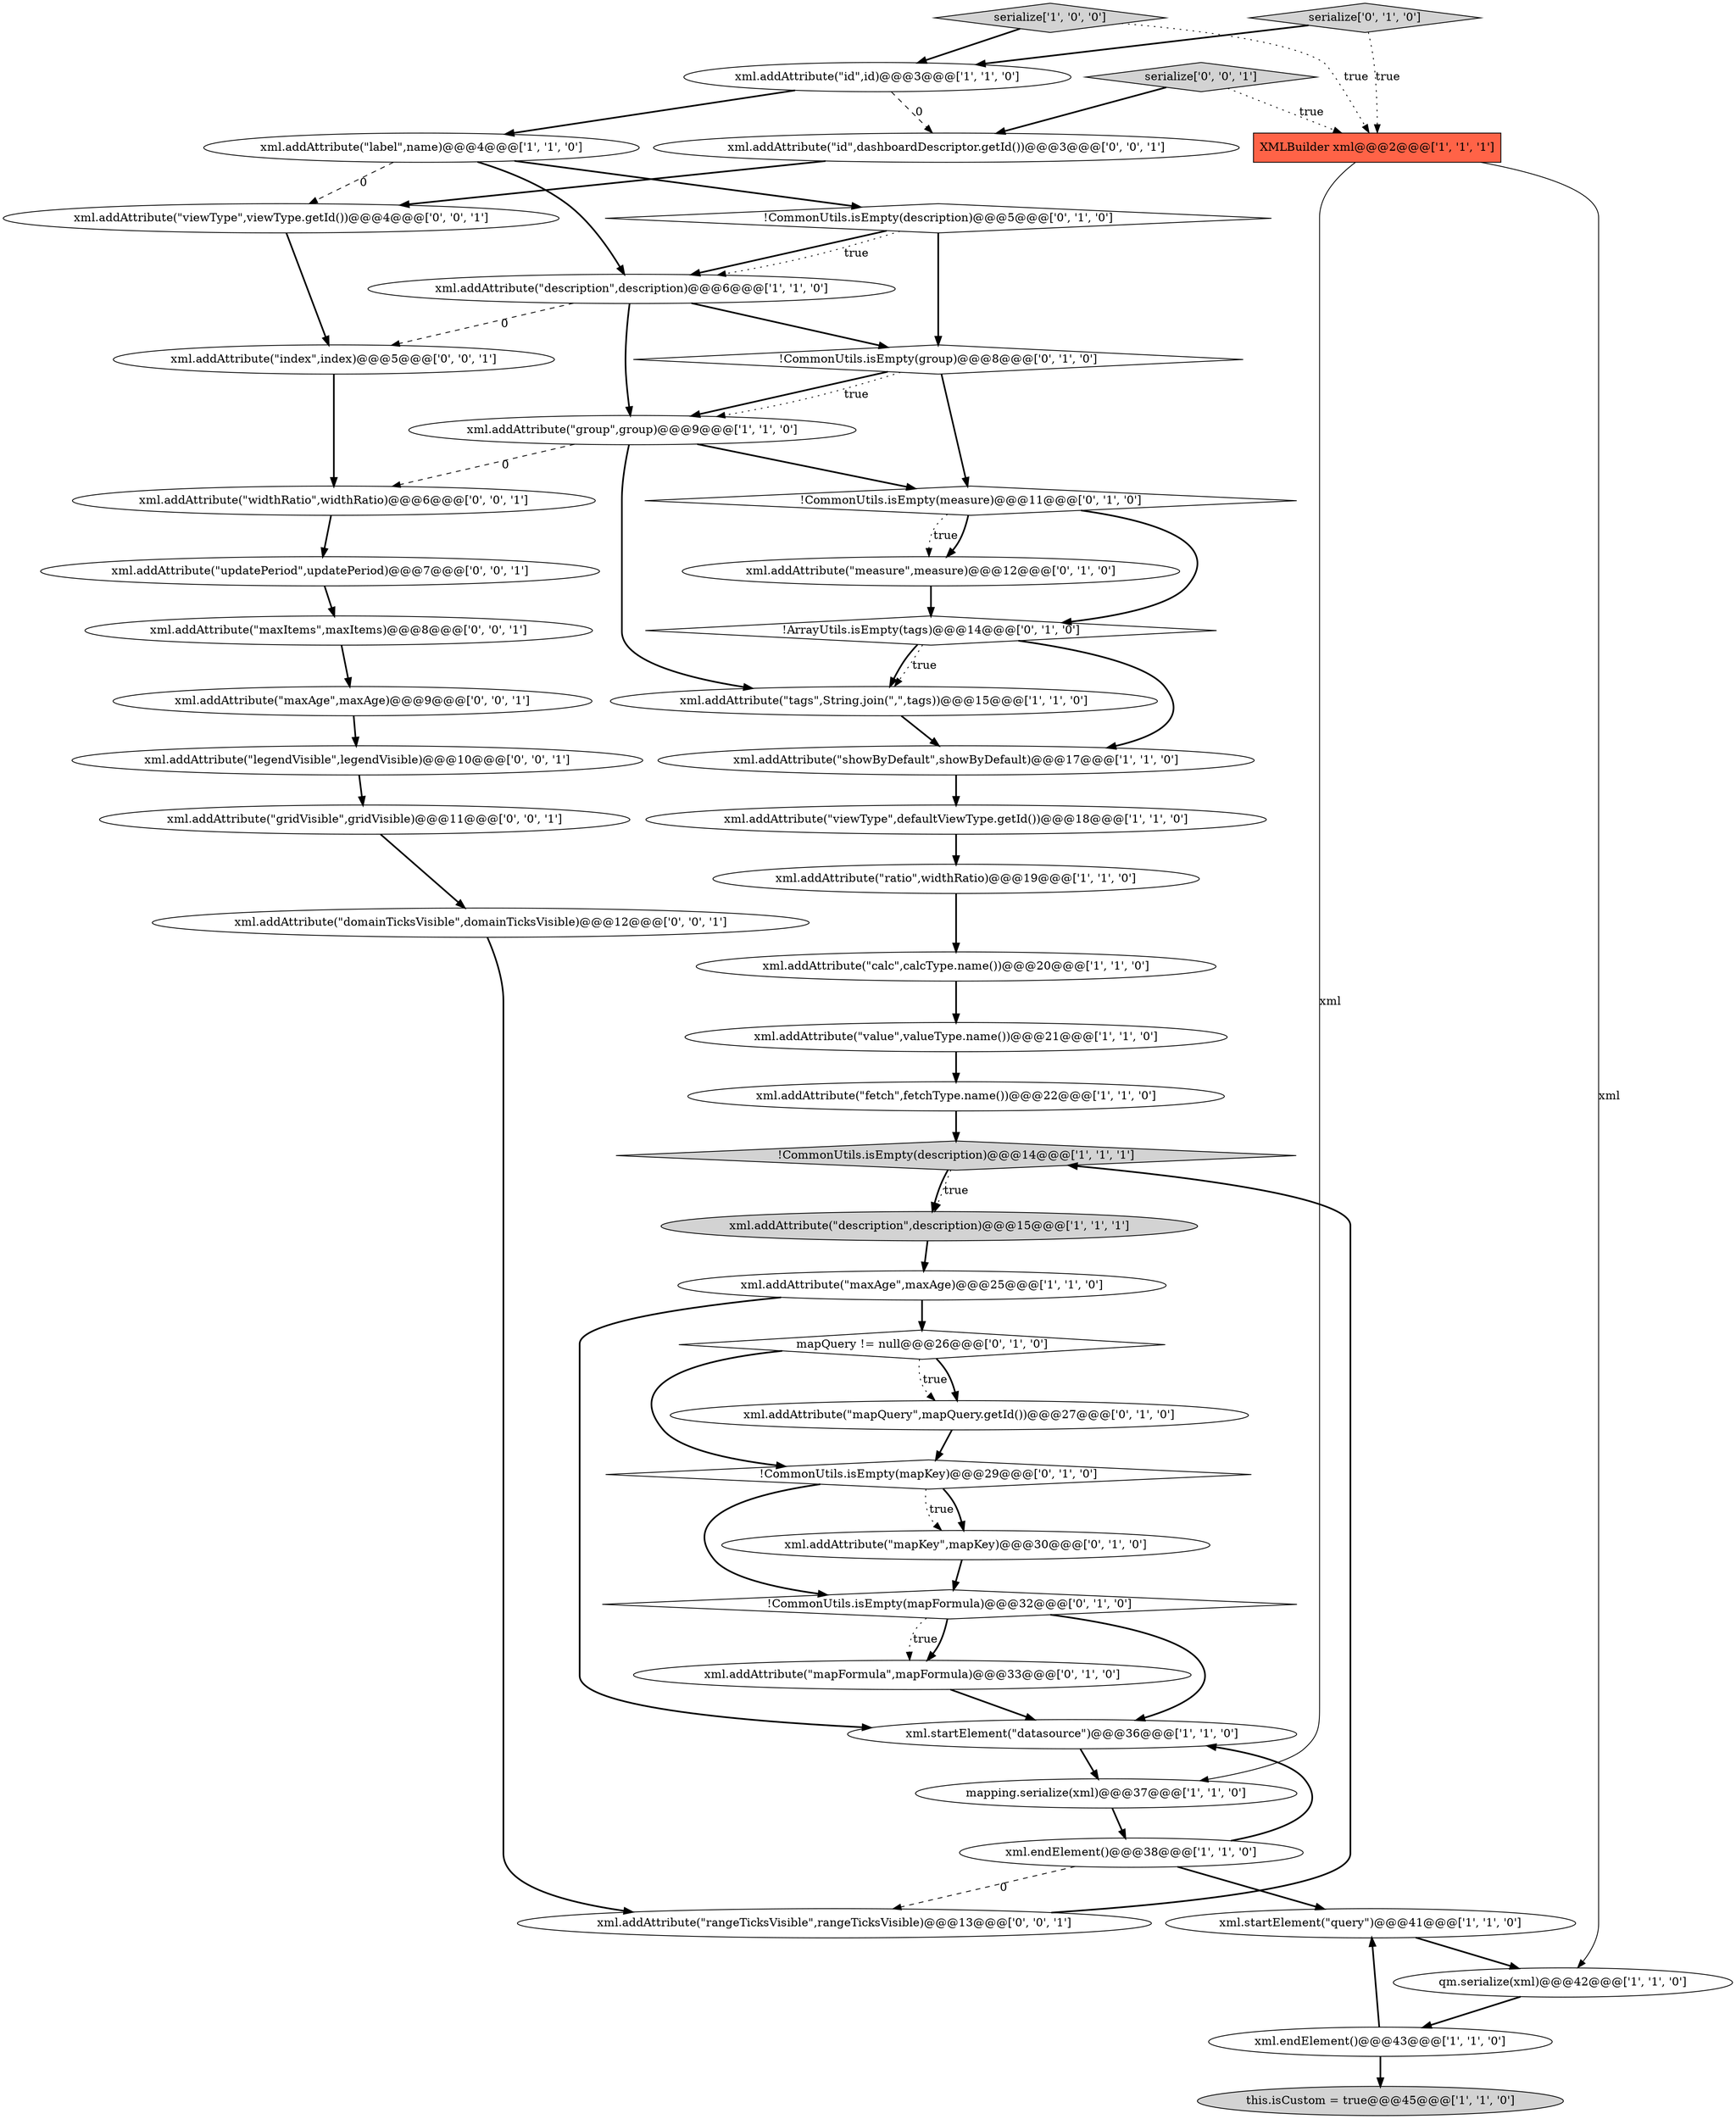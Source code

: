 digraph {
18 [style = filled, label = "xml.addAttribute(\"calc\",calcType.name())@@@20@@@['1', '1', '0']", fillcolor = white, shape = ellipse image = "AAA0AAABBB1BBB"];
24 [style = filled, label = "!CommonUtils.isEmpty(mapKey)@@@29@@@['0', '1', '0']", fillcolor = white, shape = diamond image = "AAA1AAABBB2BBB"];
41 [style = filled, label = "xml.addAttribute(\"gridVisible\",gridVisible)@@@11@@@['0', '0', '1']", fillcolor = white, shape = ellipse image = "AAA0AAABBB3BBB"];
35 [style = filled, label = "xml.addAttribute(\"viewType\",viewType.getId())@@@4@@@['0', '0', '1']", fillcolor = white, shape = ellipse image = "AAA0AAABBB3BBB"];
2 [style = filled, label = "xml.addAttribute(\"label\",name)@@@4@@@['1', '1', '0']", fillcolor = white, shape = ellipse image = "AAA0AAABBB1BBB"];
12 [style = filled, label = "xml.startElement(\"datasource\")@@@36@@@['1', '1', '0']", fillcolor = white, shape = ellipse image = "AAA0AAABBB1BBB"];
37 [style = filled, label = "serialize['0', '0', '1']", fillcolor = lightgray, shape = diamond image = "AAA0AAABBB3BBB"];
34 [style = filled, label = "!CommonUtils.isEmpty(description)@@@5@@@['0', '1', '0']", fillcolor = white, shape = diamond image = "AAA1AAABBB2BBB"];
42 [style = filled, label = "xml.addAttribute(\"maxAge\",maxAge)@@@9@@@['0', '0', '1']", fillcolor = white, shape = ellipse image = "AAA0AAABBB3BBB"];
22 [style = filled, label = "xml.addAttribute(\"ratio\",widthRatio)@@@19@@@['1', '1', '0']", fillcolor = white, shape = ellipse image = "AAA0AAABBB1BBB"];
31 [style = filled, label = "xml.addAttribute(\"mapKey\",mapKey)@@@30@@@['0', '1', '0']", fillcolor = white, shape = ellipse image = "AAA1AAABBB2BBB"];
39 [style = filled, label = "xml.addAttribute(\"id\",dashboardDescriptor.getId())@@@3@@@['0', '0', '1']", fillcolor = white, shape = ellipse image = "AAA0AAABBB3BBB"];
36 [style = filled, label = "xml.addAttribute(\"domainTicksVisible\",domainTicksVisible)@@@12@@@['0', '0', '1']", fillcolor = white, shape = ellipse image = "AAA0AAABBB3BBB"];
0 [style = filled, label = "xml.addAttribute(\"maxAge\",maxAge)@@@25@@@['1', '1', '0']", fillcolor = white, shape = ellipse image = "AAA0AAABBB1BBB"];
46 [style = filled, label = "xml.addAttribute(\"widthRatio\",widthRatio)@@@6@@@['0', '0', '1']", fillcolor = white, shape = ellipse image = "AAA0AAABBB3BBB"];
13 [style = filled, label = "xml.addAttribute(\"fetch\",fetchType.name())@@@22@@@['1', '1', '0']", fillcolor = white, shape = ellipse image = "AAA0AAABBB1BBB"];
27 [style = filled, label = "mapQuery != null@@@26@@@['0', '1', '0']", fillcolor = white, shape = diamond image = "AAA1AAABBB2BBB"];
14 [style = filled, label = "this.isCustom = true@@@45@@@['1', '1', '0']", fillcolor = lightgray, shape = ellipse image = "AAA0AAABBB1BBB"];
15 [style = filled, label = "xml.endElement()@@@43@@@['1', '1', '0']", fillcolor = white, shape = ellipse image = "AAA0AAABBB1BBB"];
9 [style = filled, label = "mapping.serialize(xml)@@@37@@@['1', '1', '0']", fillcolor = white, shape = ellipse image = "AAA0AAABBB1BBB"];
40 [style = filled, label = "xml.addAttribute(\"index\",index)@@@5@@@['0', '0', '1']", fillcolor = white, shape = ellipse image = "AAA0AAABBB3BBB"];
17 [style = filled, label = "xml.endElement()@@@38@@@['1', '1', '0']", fillcolor = white, shape = ellipse image = "AAA0AAABBB1BBB"];
6 [style = filled, label = "XMLBuilder xml@@@2@@@['1', '1', '1']", fillcolor = tomato, shape = box image = "AAA0AAABBB1BBB"];
38 [style = filled, label = "xml.addAttribute(\"rangeTicksVisible\",rangeTicksVisible)@@@13@@@['0', '0', '1']", fillcolor = white, shape = ellipse image = "AAA0AAABBB3BBB"];
3 [style = filled, label = "!CommonUtils.isEmpty(description)@@@14@@@['1', '1', '1']", fillcolor = lightgray, shape = diamond image = "AAA0AAABBB1BBB"];
7 [style = filled, label = "xml.addAttribute(\"description\",description)@@@6@@@['1', '1', '0']", fillcolor = white, shape = ellipse image = "AAA0AAABBB1BBB"];
4 [style = filled, label = "serialize['1', '0', '0']", fillcolor = lightgray, shape = diamond image = "AAA0AAABBB1BBB"];
45 [style = filled, label = "xml.addAttribute(\"maxItems\",maxItems)@@@8@@@['0', '0', '1']", fillcolor = white, shape = ellipse image = "AAA0AAABBB3BBB"];
8 [style = filled, label = "qm.serialize(xml)@@@42@@@['1', '1', '0']", fillcolor = white, shape = ellipse image = "AAA0AAABBB1BBB"];
21 [style = filled, label = "xml.addAttribute(\"viewType\",defaultViewType.getId())@@@18@@@['1', '1', '0']", fillcolor = white, shape = ellipse image = "AAA0AAABBB1BBB"];
28 [style = filled, label = "!CommonUtils.isEmpty(group)@@@8@@@['0', '1', '0']", fillcolor = white, shape = diamond image = "AAA1AAABBB2BBB"];
25 [style = filled, label = "xml.addAttribute(\"measure\",measure)@@@12@@@['0', '1', '0']", fillcolor = white, shape = ellipse image = "AAA1AAABBB2BBB"];
16 [style = filled, label = "xml.addAttribute(\"description\",description)@@@15@@@['1', '1', '1']", fillcolor = lightgray, shape = ellipse image = "AAA0AAABBB1BBB"];
5 [style = filled, label = "xml.startElement(\"query\")@@@41@@@['1', '1', '0']", fillcolor = white, shape = ellipse image = "AAA0AAABBB1BBB"];
10 [style = filled, label = "xml.addAttribute(\"id\",id)@@@3@@@['1', '1', '0']", fillcolor = white, shape = ellipse image = "AAA0AAABBB1BBB"];
1 [style = filled, label = "xml.addAttribute(\"tags\",String.join(\",\",tags))@@@15@@@['1', '1', '0']", fillcolor = white, shape = ellipse image = "AAA0AAABBB1BBB"];
11 [style = filled, label = "xml.addAttribute(\"showByDefault\",showByDefault)@@@17@@@['1', '1', '0']", fillcolor = white, shape = ellipse image = "AAA0AAABBB1BBB"];
19 [style = filled, label = "xml.addAttribute(\"group\",group)@@@9@@@['1', '1', '0']", fillcolor = white, shape = ellipse image = "AAA0AAABBB1BBB"];
30 [style = filled, label = "xml.addAttribute(\"mapFormula\",mapFormula)@@@33@@@['0', '1', '0']", fillcolor = white, shape = ellipse image = "AAA1AAABBB2BBB"];
23 [style = filled, label = "!ArrayUtils.isEmpty(tags)@@@14@@@['0', '1', '0']", fillcolor = white, shape = diamond image = "AAA1AAABBB2BBB"];
32 [style = filled, label = "!CommonUtils.isEmpty(mapFormula)@@@32@@@['0', '1', '0']", fillcolor = white, shape = diamond image = "AAA1AAABBB2BBB"];
26 [style = filled, label = "serialize['0', '1', '0']", fillcolor = lightgray, shape = diamond image = "AAA0AAABBB2BBB"];
20 [style = filled, label = "xml.addAttribute(\"value\",valueType.name())@@@21@@@['1', '1', '0']", fillcolor = white, shape = ellipse image = "AAA0AAABBB1BBB"];
29 [style = filled, label = "xml.addAttribute(\"mapQuery\",mapQuery.getId())@@@27@@@['0', '1', '0']", fillcolor = white, shape = ellipse image = "AAA1AAABBB2BBB"];
33 [style = filled, label = "!CommonUtils.isEmpty(measure)@@@11@@@['0', '1', '0']", fillcolor = white, shape = diamond image = "AAA1AAABBB2BBB"];
43 [style = filled, label = "xml.addAttribute(\"legendVisible\",legendVisible)@@@10@@@['0', '0', '1']", fillcolor = white, shape = ellipse image = "AAA0AAABBB3BBB"];
44 [style = filled, label = "xml.addAttribute(\"updatePeriod\",updatePeriod)@@@7@@@['0', '0', '1']", fillcolor = white, shape = ellipse image = "AAA0AAABBB3BBB"];
25->23 [style = bold, label=""];
7->28 [style = bold, label=""];
35->40 [style = bold, label=""];
24->32 [style = bold, label=""];
32->12 [style = bold, label=""];
18->20 [style = bold, label=""];
10->2 [style = bold, label=""];
11->21 [style = bold, label=""];
5->8 [style = bold, label=""];
10->39 [style = dashed, label="0"];
21->22 [style = bold, label=""];
34->28 [style = bold, label=""];
19->1 [style = bold, label=""];
27->29 [style = dotted, label="true"];
2->7 [style = bold, label=""];
23->1 [style = bold, label=""];
46->44 [style = bold, label=""];
34->7 [style = bold, label=""];
39->35 [style = bold, label=""];
44->45 [style = bold, label=""];
16->0 [style = bold, label=""];
42->43 [style = bold, label=""];
28->19 [style = bold, label=""];
6->8 [style = solid, label="xml"];
17->12 [style = bold, label=""];
6->9 [style = solid, label="xml"];
2->34 [style = bold, label=""];
23->11 [style = bold, label=""];
26->10 [style = bold, label=""];
24->31 [style = dotted, label="true"];
41->36 [style = bold, label=""];
32->30 [style = dotted, label="true"];
31->32 [style = bold, label=""];
19->33 [style = bold, label=""];
1->11 [style = bold, label=""];
27->29 [style = bold, label=""];
43->41 [style = bold, label=""];
12->9 [style = bold, label=""];
0->27 [style = bold, label=""];
27->24 [style = bold, label=""];
40->46 [style = bold, label=""];
20->13 [style = bold, label=""];
38->3 [style = bold, label=""];
37->39 [style = bold, label=""];
28->19 [style = dotted, label="true"];
45->42 [style = bold, label=""];
0->12 [style = bold, label=""];
24->31 [style = bold, label=""];
15->14 [style = bold, label=""];
28->33 [style = bold, label=""];
9->17 [style = bold, label=""];
33->23 [style = bold, label=""];
33->25 [style = dotted, label="true"];
30->12 [style = bold, label=""];
23->1 [style = dotted, label="true"];
17->38 [style = dashed, label="0"];
15->5 [style = bold, label=""];
22->18 [style = bold, label=""];
37->6 [style = dotted, label="true"];
34->7 [style = dotted, label="true"];
13->3 [style = bold, label=""];
4->10 [style = bold, label=""];
32->30 [style = bold, label=""];
3->16 [style = bold, label=""];
7->19 [style = bold, label=""];
29->24 [style = bold, label=""];
36->38 [style = bold, label=""];
4->6 [style = dotted, label="true"];
33->25 [style = bold, label=""];
3->16 [style = dotted, label="true"];
19->46 [style = dashed, label="0"];
7->40 [style = dashed, label="0"];
17->5 [style = bold, label=""];
26->6 [style = dotted, label="true"];
8->15 [style = bold, label=""];
2->35 [style = dashed, label="0"];
}
